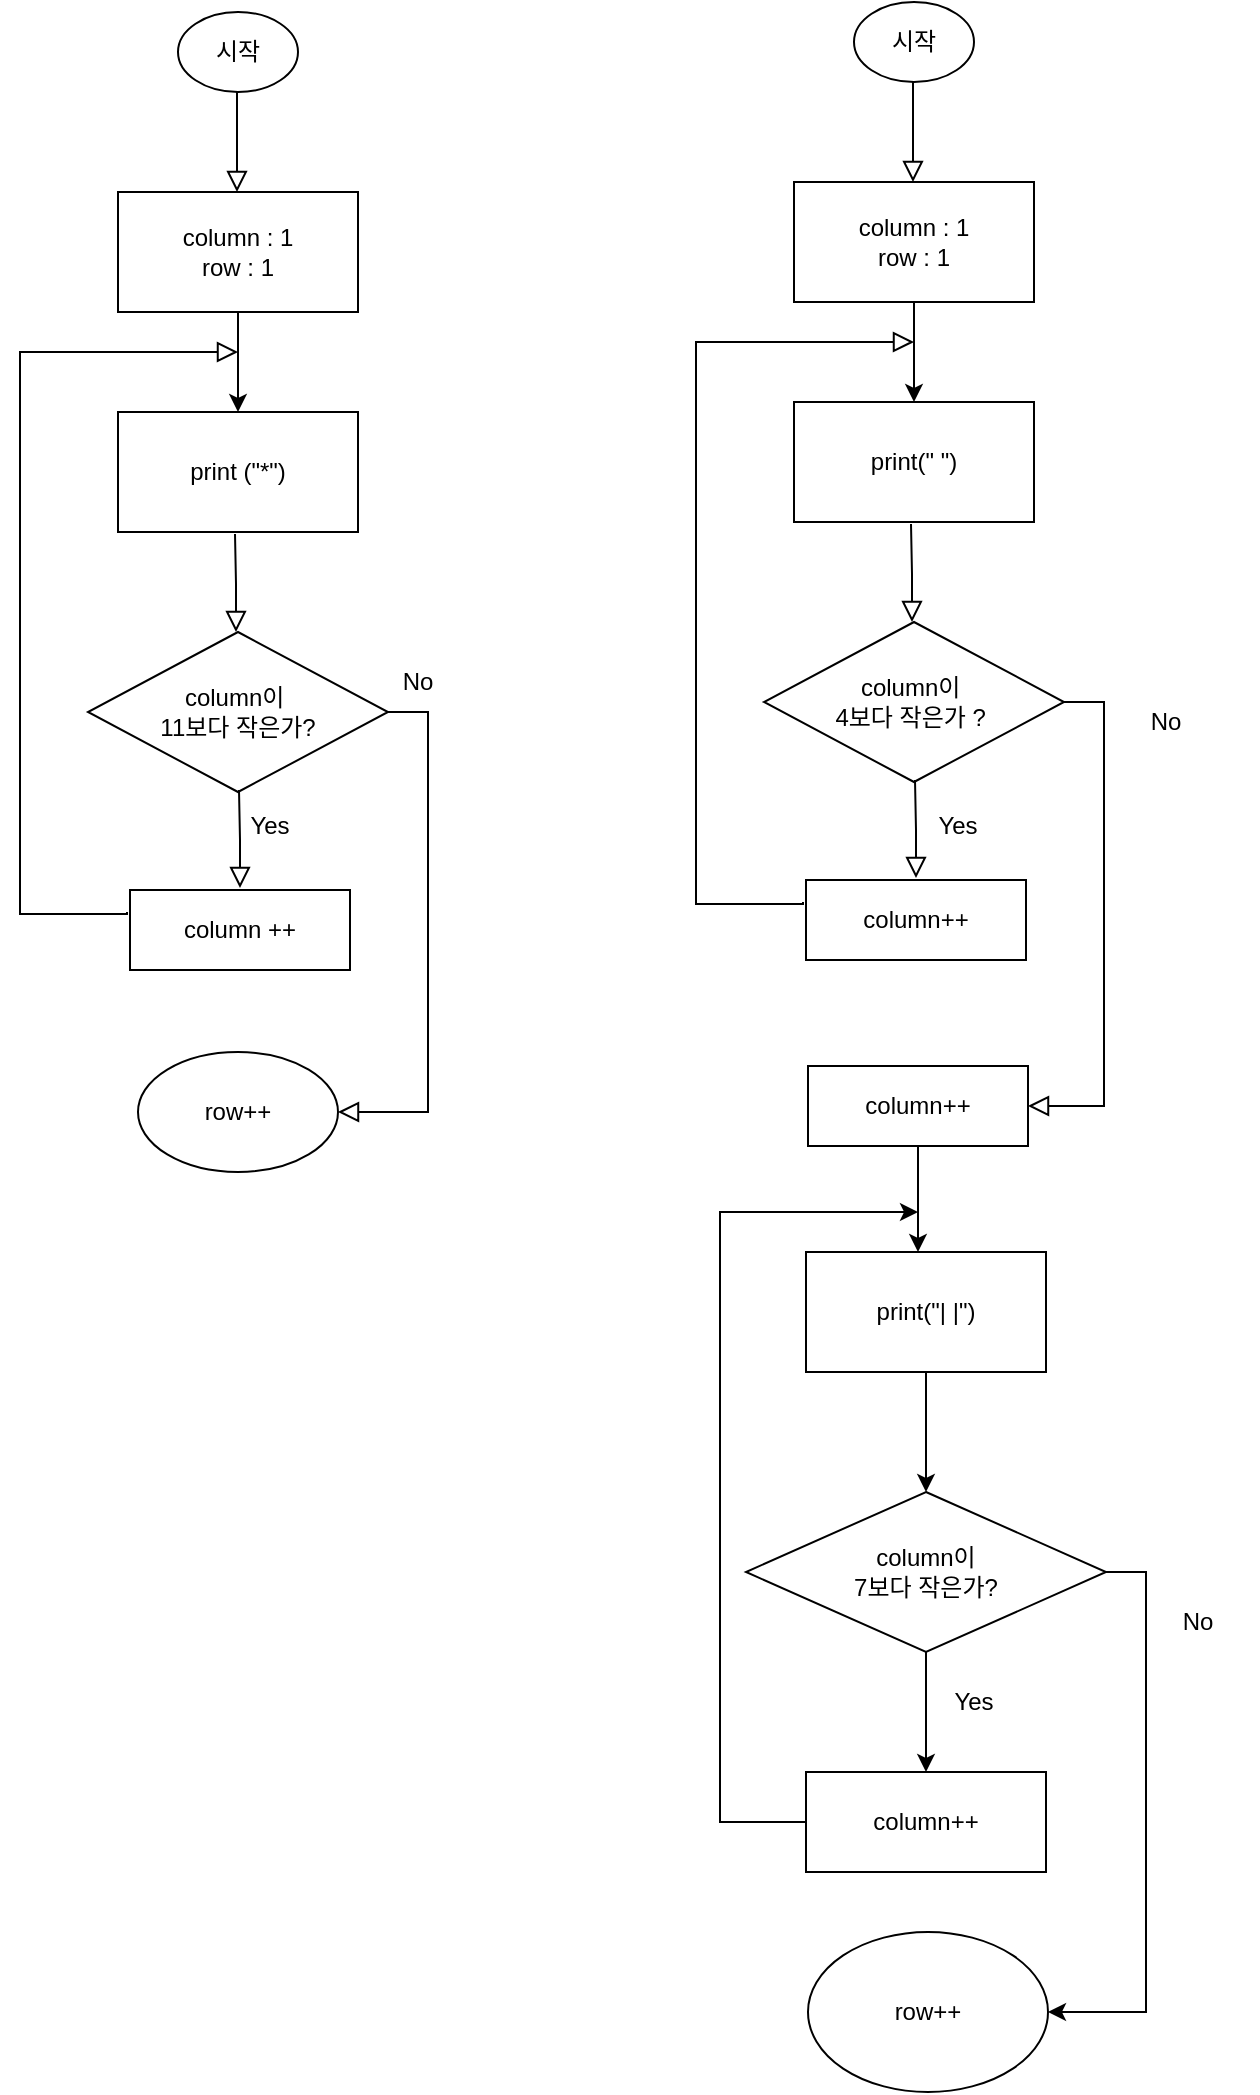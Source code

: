 <mxfile version="21.2.9" type="device">
  <diagram id="C5RBs43oDa-KdzZeNtuy" name="Page-1">
    <mxGraphModel dx="2388" dy="1144" grid="1" gridSize="10" guides="1" tooltips="1" connect="1" arrows="1" fold="1" page="1" pageScale="1" pageWidth="827" pageHeight="1169" math="0" shadow="0">
      <root>
        <mxCell id="WIyWlLk6GJQsqaUBKTNV-0" />
        <mxCell id="WIyWlLk6GJQsqaUBKTNV-1" parent="WIyWlLk6GJQsqaUBKTNV-0" />
        <mxCell id="WIyWlLk6GJQsqaUBKTNV-2" value="" style="rounded=0;html=1;jettySize=auto;orthogonalLoop=1;fontSize=11;endArrow=block;endFill=0;endSize=8;strokeWidth=1;shadow=0;labelBackgroundColor=none;edgeStyle=orthogonalEdgeStyle;" parent="WIyWlLk6GJQsqaUBKTNV-1" edge="1">
          <mxGeometry relative="1" as="geometry">
            <mxPoint x="139.5" y="100" as="sourcePoint" />
            <mxPoint x="139.5" y="150" as="targetPoint" />
          </mxGeometry>
        </mxCell>
        <mxCell id="g0lfxOQVbSSVuAhY7UjF-0" value="시작" style="ellipse;whiteSpace=wrap;html=1;" vertex="1" parent="WIyWlLk6GJQsqaUBKTNV-1">
          <mxGeometry x="110" y="60" width="60" height="40" as="geometry" />
        </mxCell>
        <mxCell id="g0lfxOQVbSSVuAhY7UjF-7" value="" style="edgeStyle=orthogonalEdgeStyle;rounded=0;orthogonalLoop=1;jettySize=auto;html=1;" edge="1" parent="WIyWlLk6GJQsqaUBKTNV-1" source="g0lfxOQVbSSVuAhY7UjF-1" target="g0lfxOQVbSSVuAhY7UjF-6">
          <mxGeometry relative="1" as="geometry" />
        </mxCell>
        <mxCell id="g0lfxOQVbSSVuAhY7UjF-1" value="column : 1&lt;br&gt;row : 1" style="rounded=0;whiteSpace=wrap;html=1;" vertex="1" parent="WIyWlLk6GJQsqaUBKTNV-1">
          <mxGeometry x="80" y="150" width="120" height="60" as="geometry" />
        </mxCell>
        <mxCell id="g0lfxOQVbSSVuAhY7UjF-6" value="print (&quot;*&quot;)" style="rounded=0;whiteSpace=wrap;html=1;" vertex="1" parent="WIyWlLk6GJQsqaUBKTNV-1">
          <mxGeometry x="80" y="260" width="120" height="60" as="geometry" />
        </mxCell>
        <mxCell id="g0lfxOQVbSSVuAhY7UjF-8" value="" style="rounded=0;html=1;jettySize=auto;orthogonalLoop=1;fontSize=11;endArrow=block;endFill=0;endSize=8;strokeWidth=1;shadow=0;labelBackgroundColor=none;edgeStyle=orthogonalEdgeStyle;" edge="1" parent="WIyWlLk6GJQsqaUBKTNV-1">
          <mxGeometry relative="1" as="geometry">
            <mxPoint x="138.5" y="321" as="sourcePoint" />
            <mxPoint x="139" y="370" as="targetPoint" />
          </mxGeometry>
        </mxCell>
        <mxCell id="g0lfxOQVbSSVuAhY7UjF-9" value="column이&amp;nbsp;&lt;br&gt;11보다 작은가?" style="rhombus;whiteSpace=wrap;html=1;" vertex="1" parent="WIyWlLk6GJQsqaUBKTNV-1">
          <mxGeometry x="65" y="370" width="150" height="80" as="geometry" />
        </mxCell>
        <mxCell id="g0lfxOQVbSSVuAhY7UjF-10" value="column ++" style="rounded=0;whiteSpace=wrap;html=1;" vertex="1" parent="WIyWlLk6GJQsqaUBKTNV-1">
          <mxGeometry x="86" y="499" width="110" height="40" as="geometry" />
        </mxCell>
        <mxCell id="g0lfxOQVbSSVuAhY7UjF-11" value="" style="rounded=0;html=1;jettySize=auto;orthogonalLoop=1;fontSize=11;endArrow=block;endFill=0;endSize=8;strokeWidth=1;shadow=0;labelBackgroundColor=none;edgeStyle=orthogonalEdgeStyle;" edge="1" parent="WIyWlLk6GJQsqaUBKTNV-1">
          <mxGeometry relative="1" as="geometry">
            <mxPoint x="140.5" y="449" as="sourcePoint" />
            <mxPoint x="141" y="498" as="targetPoint" />
          </mxGeometry>
        </mxCell>
        <mxCell id="g0lfxOQVbSSVuAhY7UjF-12" value="row++" style="ellipse;whiteSpace=wrap;html=1;" vertex="1" parent="WIyWlLk6GJQsqaUBKTNV-1">
          <mxGeometry x="90" y="580" width="100" height="60" as="geometry" />
        </mxCell>
        <mxCell id="g0lfxOQVbSSVuAhY7UjF-14" value="" style="rounded=0;html=1;jettySize=auto;orthogonalLoop=1;fontSize=11;endArrow=block;endFill=0;endSize=8;strokeWidth=1;shadow=0;labelBackgroundColor=none;edgeStyle=orthogonalEdgeStyle;" edge="1" parent="WIyWlLk6GJQsqaUBKTNV-1">
          <mxGeometry relative="1" as="geometry">
            <mxPoint x="84.5" y="510" as="sourcePoint" />
            <mxPoint x="140" y="230" as="targetPoint" />
            <Array as="points">
              <mxPoint x="85" y="511" />
              <mxPoint x="31" y="511" />
            </Array>
          </mxGeometry>
        </mxCell>
        <mxCell id="g0lfxOQVbSSVuAhY7UjF-15" value="" style="rounded=0;html=1;jettySize=auto;orthogonalLoop=1;fontSize=11;endArrow=block;endFill=0;endSize=8;strokeWidth=1;shadow=0;labelBackgroundColor=none;edgeStyle=orthogonalEdgeStyle;exitX=1;exitY=0.5;exitDx=0;exitDy=0;entryX=1;entryY=0.5;entryDx=0;entryDy=0;" edge="1" parent="WIyWlLk6GJQsqaUBKTNV-1" source="g0lfxOQVbSSVuAhY7UjF-9" target="g0lfxOQVbSSVuAhY7UjF-12">
          <mxGeometry relative="1" as="geometry">
            <mxPoint x="242.5" y="409" as="sourcePoint" />
            <mxPoint x="243" y="600" as="targetPoint" />
          </mxGeometry>
        </mxCell>
        <mxCell id="g0lfxOQVbSSVuAhY7UjF-16" value="" style="rounded=0;html=1;jettySize=auto;orthogonalLoop=1;fontSize=11;endArrow=block;endFill=0;endSize=8;strokeWidth=1;shadow=0;labelBackgroundColor=none;edgeStyle=orthogonalEdgeStyle;" edge="1" parent="WIyWlLk6GJQsqaUBKTNV-1">
          <mxGeometry relative="1" as="geometry">
            <mxPoint x="477.5" y="95" as="sourcePoint" />
            <mxPoint x="477.5" y="145" as="targetPoint" />
          </mxGeometry>
        </mxCell>
        <mxCell id="g0lfxOQVbSSVuAhY7UjF-17" value="시작" style="ellipse;whiteSpace=wrap;html=1;" vertex="1" parent="WIyWlLk6GJQsqaUBKTNV-1">
          <mxGeometry x="448" y="55" width="60" height="40" as="geometry" />
        </mxCell>
        <mxCell id="g0lfxOQVbSSVuAhY7UjF-18" value="" style="edgeStyle=orthogonalEdgeStyle;rounded=0;orthogonalLoop=1;jettySize=auto;html=1;" edge="1" parent="WIyWlLk6GJQsqaUBKTNV-1" source="g0lfxOQVbSSVuAhY7UjF-19" target="g0lfxOQVbSSVuAhY7UjF-20">
          <mxGeometry relative="1" as="geometry" />
        </mxCell>
        <mxCell id="g0lfxOQVbSSVuAhY7UjF-19" value="column : 1&lt;br&gt;row : 1" style="rounded=0;whiteSpace=wrap;html=1;" vertex="1" parent="WIyWlLk6GJQsqaUBKTNV-1">
          <mxGeometry x="418" y="145" width="120" height="60" as="geometry" />
        </mxCell>
        <mxCell id="g0lfxOQVbSSVuAhY7UjF-20" value="print(&quot; &quot;)" style="rounded=0;whiteSpace=wrap;html=1;" vertex="1" parent="WIyWlLk6GJQsqaUBKTNV-1">
          <mxGeometry x="418" y="255" width="120" height="60" as="geometry" />
        </mxCell>
        <mxCell id="g0lfxOQVbSSVuAhY7UjF-21" value="" style="rounded=0;html=1;jettySize=auto;orthogonalLoop=1;fontSize=11;endArrow=block;endFill=0;endSize=8;strokeWidth=1;shadow=0;labelBackgroundColor=none;edgeStyle=orthogonalEdgeStyle;" edge="1" parent="WIyWlLk6GJQsqaUBKTNV-1">
          <mxGeometry relative="1" as="geometry">
            <mxPoint x="476.5" y="316" as="sourcePoint" />
            <mxPoint x="477" y="365" as="targetPoint" />
          </mxGeometry>
        </mxCell>
        <mxCell id="g0lfxOQVbSSVuAhY7UjF-22" value="column이&amp;nbsp;&lt;br&gt;4보다 작은가 ?&amp;nbsp;" style="rhombus;whiteSpace=wrap;html=1;" vertex="1" parent="WIyWlLk6GJQsqaUBKTNV-1">
          <mxGeometry x="403" y="365" width="150" height="80" as="geometry" />
        </mxCell>
        <mxCell id="g0lfxOQVbSSVuAhY7UjF-23" value="column++" style="rounded=0;whiteSpace=wrap;html=1;" vertex="1" parent="WIyWlLk6GJQsqaUBKTNV-1">
          <mxGeometry x="424" y="494" width="110" height="40" as="geometry" />
        </mxCell>
        <mxCell id="g0lfxOQVbSSVuAhY7UjF-24" value="" style="rounded=0;html=1;jettySize=auto;orthogonalLoop=1;fontSize=11;endArrow=block;endFill=0;endSize=8;strokeWidth=1;shadow=0;labelBackgroundColor=none;edgeStyle=orthogonalEdgeStyle;" edge="1" parent="WIyWlLk6GJQsqaUBKTNV-1">
          <mxGeometry relative="1" as="geometry">
            <mxPoint x="478.5" y="444" as="sourcePoint" />
            <mxPoint x="479" y="493" as="targetPoint" />
          </mxGeometry>
        </mxCell>
        <mxCell id="g0lfxOQVbSSVuAhY7UjF-26" value="" style="rounded=0;html=1;jettySize=auto;orthogonalLoop=1;fontSize=11;endArrow=block;endFill=0;endSize=8;strokeWidth=1;shadow=0;labelBackgroundColor=none;edgeStyle=orthogonalEdgeStyle;" edge="1" parent="WIyWlLk6GJQsqaUBKTNV-1">
          <mxGeometry relative="1" as="geometry">
            <mxPoint x="422.5" y="505" as="sourcePoint" />
            <mxPoint x="478" y="225" as="targetPoint" />
            <Array as="points">
              <mxPoint x="423" y="506" />
              <mxPoint x="369" y="506" />
            </Array>
          </mxGeometry>
        </mxCell>
        <mxCell id="g0lfxOQVbSSVuAhY7UjF-27" value="" style="rounded=0;html=1;jettySize=auto;orthogonalLoop=1;fontSize=11;endArrow=block;endFill=0;endSize=8;strokeWidth=1;shadow=0;labelBackgroundColor=none;edgeStyle=orthogonalEdgeStyle;exitX=1;exitY=0.5;exitDx=0;exitDy=0;entryX=1;entryY=0.5;entryDx=0;entryDy=0;" edge="1" parent="WIyWlLk6GJQsqaUBKTNV-1" source="g0lfxOQVbSSVuAhY7UjF-22" target="g0lfxOQVbSSVuAhY7UjF-31">
          <mxGeometry relative="1" as="geometry">
            <mxPoint x="580.5" y="404" as="sourcePoint" />
            <mxPoint x="528" y="605" as="targetPoint" />
          </mxGeometry>
        </mxCell>
        <mxCell id="g0lfxOQVbSSVuAhY7UjF-28" value="No" style="text;strokeColor=none;align=center;fillColor=none;html=1;verticalAlign=middle;whiteSpace=wrap;rounded=0;" vertex="1" parent="WIyWlLk6GJQsqaUBKTNV-1">
          <mxGeometry x="200" y="380" width="60" height="30" as="geometry" />
        </mxCell>
        <mxCell id="g0lfxOQVbSSVuAhY7UjF-29" value="Yes" style="text;strokeColor=none;align=center;fillColor=none;html=1;verticalAlign=middle;whiteSpace=wrap;rounded=0;" vertex="1" parent="WIyWlLk6GJQsqaUBKTNV-1">
          <mxGeometry x="126" y="452" width="60" height="30" as="geometry" />
        </mxCell>
        <mxCell id="g0lfxOQVbSSVuAhY7UjF-32" style="edgeStyle=orthogonalEdgeStyle;rounded=0;orthogonalLoop=1;jettySize=auto;html=1;exitX=0.5;exitY=1;exitDx=0;exitDy=0;" edge="1" parent="WIyWlLk6GJQsqaUBKTNV-1" source="g0lfxOQVbSSVuAhY7UjF-31">
          <mxGeometry relative="1" as="geometry">
            <mxPoint x="480" y="680" as="targetPoint" />
          </mxGeometry>
        </mxCell>
        <mxCell id="g0lfxOQVbSSVuAhY7UjF-31" value="column++" style="rounded=0;whiteSpace=wrap;html=1;" vertex="1" parent="WIyWlLk6GJQsqaUBKTNV-1">
          <mxGeometry x="425" y="587" width="110" height="40" as="geometry" />
        </mxCell>
        <mxCell id="g0lfxOQVbSSVuAhY7UjF-34" style="edgeStyle=orthogonalEdgeStyle;rounded=0;orthogonalLoop=1;jettySize=auto;html=1;exitX=0.5;exitY=1;exitDx=0;exitDy=0;" edge="1" parent="WIyWlLk6GJQsqaUBKTNV-1" source="g0lfxOQVbSSVuAhY7UjF-33">
          <mxGeometry relative="1" as="geometry">
            <mxPoint x="484" y="800" as="targetPoint" />
          </mxGeometry>
        </mxCell>
        <mxCell id="g0lfxOQVbSSVuAhY7UjF-33" value="print(&quot;| |&quot;)" style="rounded=0;whiteSpace=wrap;html=1;" vertex="1" parent="WIyWlLk6GJQsqaUBKTNV-1">
          <mxGeometry x="424" y="680" width="120" height="60" as="geometry" />
        </mxCell>
        <mxCell id="g0lfxOQVbSSVuAhY7UjF-36" style="edgeStyle=orthogonalEdgeStyle;rounded=0;orthogonalLoop=1;jettySize=auto;html=1;exitX=0.5;exitY=1;exitDx=0;exitDy=0;" edge="1" parent="WIyWlLk6GJQsqaUBKTNV-1" source="g0lfxOQVbSSVuAhY7UjF-35">
          <mxGeometry relative="1" as="geometry">
            <mxPoint x="484" y="940" as="targetPoint" />
          </mxGeometry>
        </mxCell>
        <mxCell id="g0lfxOQVbSSVuAhY7UjF-39" style="edgeStyle=orthogonalEdgeStyle;rounded=0;orthogonalLoop=1;jettySize=auto;html=1;exitX=1;exitY=0.5;exitDx=0;exitDy=0;entryX=1;entryY=0.5;entryDx=0;entryDy=0;" edge="1" parent="WIyWlLk6GJQsqaUBKTNV-1" source="g0lfxOQVbSSVuAhY7UjF-35" target="g0lfxOQVbSSVuAhY7UjF-40">
          <mxGeometry relative="1" as="geometry">
            <mxPoint x="610" y="1080" as="targetPoint" />
          </mxGeometry>
        </mxCell>
        <mxCell id="g0lfxOQVbSSVuAhY7UjF-35" value="column이&lt;br&gt;7보다 작은가?" style="rhombus;whiteSpace=wrap;html=1;" vertex="1" parent="WIyWlLk6GJQsqaUBKTNV-1">
          <mxGeometry x="394" y="800" width="180" height="80" as="geometry" />
        </mxCell>
        <mxCell id="g0lfxOQVbSSVuAhY7UjF-38" style="edgeStyle=orthogonalEdgeStyle;rounded=0;orthogonalLoop=1;jettySize=auto;html=1;exitX=0;exitY=0.5;exitDx=0;exitDy=0;" edge="1" parent="WIyWlLk6GJQsqaUBKTNV-1" source="g0lfxOQVbSSVuAhY7UjF-37">
          <mxGeometry relative="1" as="geometry">
            <mxPoint x="480" y="660" as="targetPoint" />
            <Array as="points">
              <mxPoint x="381" y="965" />
            </Array>
          </mxGeometry>
        </mxCell>
        <mxCell id="g0lfxOQVbSSVuAhY7UjF-37" value="column++" style="rounded=0;whiteSpace=wrap;html=1;" vertex="1" parent="WIyWlLk6GJQsqaUBKTNV-1">
          <mxGeometry x="424" y="940" width="120" height="50" as="geometry" />
        </mxCell>
        <mxCell id="g0lfxOQVbSSVuAhY7UjF-40" value="row++" style="ellipse;whiteSpace=wrap;html=1;" vertex="1" parent="WIyWlLk6GJQsqaUBKTNV-1">
          <mxGeometry x="425" y="1020" width="120" height="80" as="geometry" />
        </mxCell>
        <mxCell id="g0lfxOQVbSSVuAhY7UjF-41" value="Yes" style="text;strokeColor=none;align=center;fillColor=none;html=1;verticalAlign=middle;whiteSpace=wrap;rounded=0;" vertex="1" parent="WIyWlLk6GJQsqaUBKTNV-1">
          <mxGeometry x="470" y="452" width="60" height="30" as="geometry" />
        </mxCell>
        <mxCell id="g0lfxOQVbSSVuAhY7UjF-42" value="No" style="text;strokeColor=none;align=center;fillColor=none;html=1;verticalAlign=middle;whiteSpace=wrap;rounded=0;" vertex="1" parent="WIyWlLk6GJQsqaUBKTNV-1">
          <mxGeometry x="574" y="400" width="60" height="30" as="geometry" />
        </mxCell>
        <mxCell id="g0lfxOQVbSSVuAhY7UjF-43" value="Yes" style="text;strokeColor=none;align=center;fillColor=none;html=1;verticalAlign=middle;whiteSpace=wrap;rounded=0;" vertex="1" parent="WIyWlLk6GJQsqaUBKTNV-1">
          <mxGeometry x="478" y="890" width="60" height="30" as="geometry" />
        </mxCell>
        <mxCell id="g0lfxOQVbSSVuAhY7UjF-44" value="No" style="text;strokeColor=none;align=center;fillColor=none;html=1;verticalAlign=middle;whiteSpace=wrap;rounded=0;" vertex="1" parent="WIyWlLk6GJQsqaUBKTNV-1">
          <mxGeometry x="590" y="850" width="60" height="30" as="geometry" />
        </mxCell>
      </root>
    </mxGraphModel>
  </diagram>
</mxfile>
